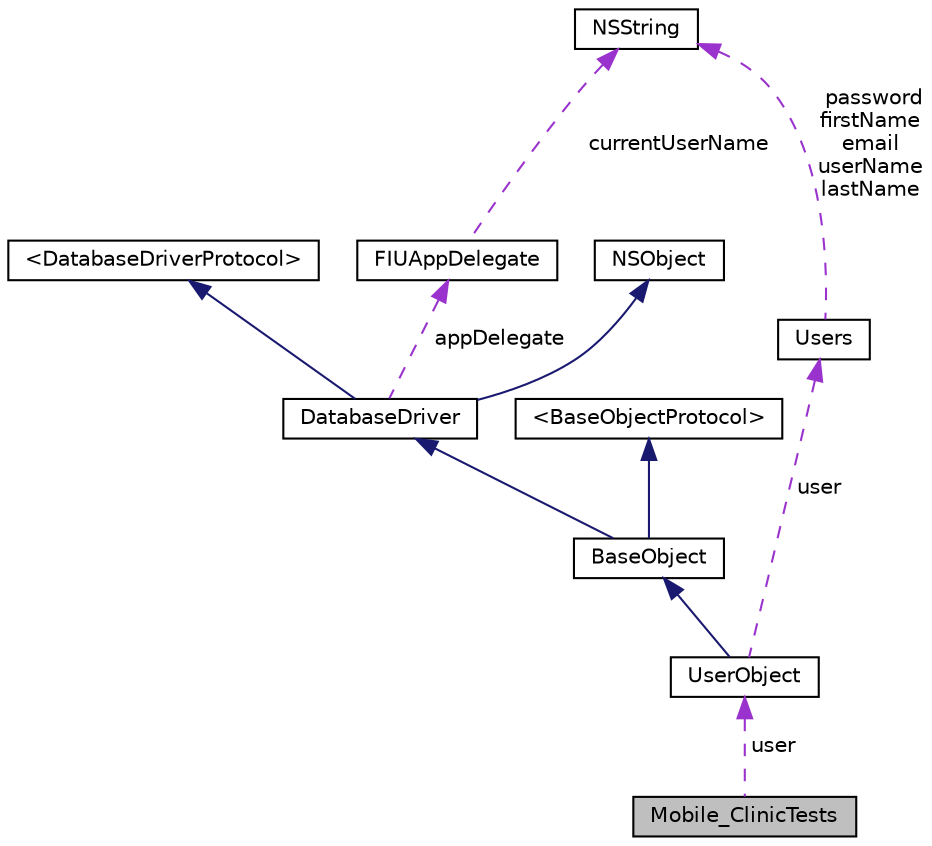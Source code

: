 digraph G
{
  edge [fontname="Helvetica",fontsize="10",labelfontname="Helvetica",labelfontsize="10"];
  node [fontname="Helvetica",fontsize="10",shape=record];
  Node1 [label="Mobile_ClinicTests",height=0.2,width=0.4,color="black", fillcolor="grey75", style="filled" fontcolor="black"];
  Node2 -> Node1 [dir="back",color="darkorchid3",fontsize="10",style="dashed",label=" user" ,fontname="Helvetica"];
  Node2 [label="UserObject",height=0.2,width=0.4,color="black", fillcolor="white", style="filled",URL="$interface_user_object.html"];
  Node3 -> Node2 [dir="back",color="midnightblue",fontsize="10",style="solid",fontname="Helvetica"];
  Node3 [label="BaseObject",height=0.2,width=0.4,color="black", fillcolor="white", style="filled",URL="$interface_base_object.html"];
  Node4 -> Node3 [dir="back",color="midnightblue",fontsize="10",style="solid",fontname="Helvetica"];
  Node4 [label="DatabaseDriver",height=0.2,width=0.4,color="black", fillcolor="white", style="filled",URL="$interface_database_driver.html"];
  Node5 -> Node4 [dir="back",color="midnightblue",fontsize="10",style="solid",fontname="Helvetica"];
  Node5 [label="NSObject",height=0.2,width=0.4,color="black", fillcolor="white", style="filled",URL="$class_n_s_object.html"];
  Node6 -> Node4 [dir="back",color="midnightblue",fontsize="10",style="solid",fontname="Helvetica"];
  Node6 [label="\<DatabaseDriverProtocol\>",height=0.2,width=0.4,color="black", fillcolor="white", style="filled",URL="$protocol_database_driver_protocol-p.html"];
  Node7 -> Node4 [dir="back",color="darkorchid3",fontsize="10",style="dashed",label=" appDelegate" ,fontname="Helvetica"];
  Node7 [label="FIUAppDelegate",height=0.2,width=0.4,color="black", fillcolor="white", style="filled",URL="$interface_f_i_u_app_delegate.html"];
  Node8 -> Node7 [dir="back",color="darkorchid3",fontsize="10",style="dashed",label=" currentUserName" ,fontname="Helvetica"];
  Node8 [label="NSString",height=0.2,width=0.4,color="black", fillcolor="white", style="filled",URL="$class_n_s_string.html"];
  Node9 -> Node3 [dir="back",color="midnightblue",fontsize="10",style="solid",fontname="Helvetica"];
  Node9 [label="\<BaseObjectProtocol\>",height=0.2,width=0.4,color="black", fillcolor="white", style="filled",URL="$protocol_base_object_protocol-p.html"];
  Node10 -> Node2 [dir="back",color="darkorchid3",fontsize="10",style="dashed",label=" user" ,fontname="Helvetica"];
  Node10 [label="Users",height=0.2,width=0.4,color="black", fillcolor="white", style="filled",URL="$interface_users.html"];
  Node8 -> Node10 [dir="back",color="darkorchid3",fontsize="10",style="dashed",label=" password\nfirstName\nemail\nuserName\nlastName" ,fontname="Helvetica"];
}
